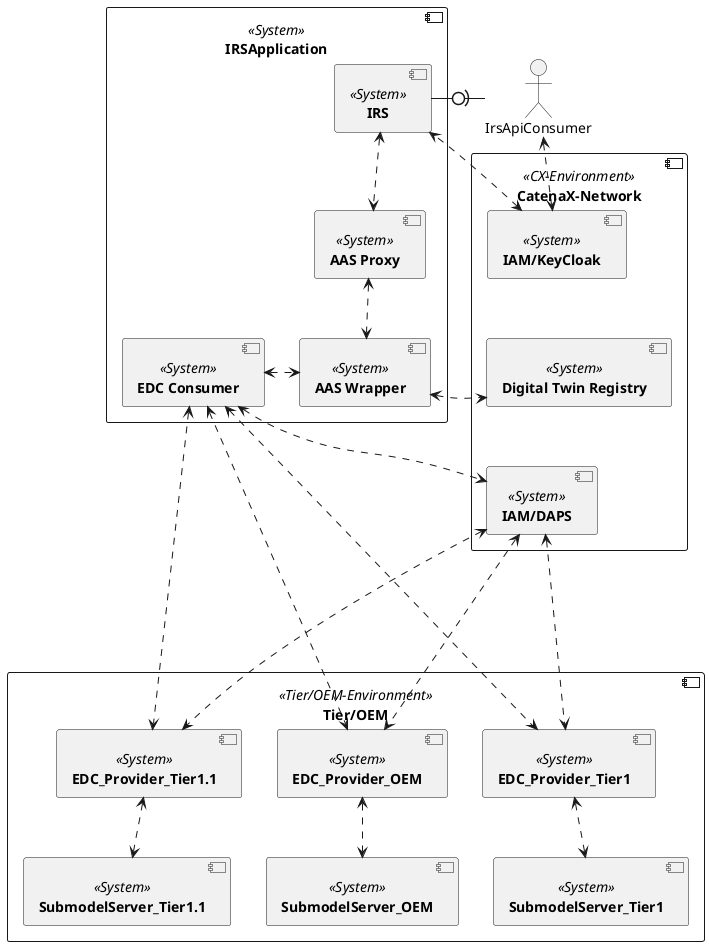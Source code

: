 The interfaces show how the components interact with each other and which interfaces the IRS is providing. 

Component Diagram

@startuml
skinparam monochrome true
skinparam shadowing false



component [**IRSApplication**] <<System>> {
	component [**IRS**] <<System>> as IRS
	component [**AAS Proxy**] <<System>> as AAS_P
	component [**AAS Wrapper**] <<System>> as AAS_W
	component [**EDC Consumer**] <<System>> as EDC

}

component [**CatenaX-Network**] <<CX-Environment>> {
    component [**IAM/KeyCloak**] <<System>> as IAM_IRS
    component [**Digital Twin Registry**] <<System>> as DT_REG
    component [**IAM/DAPS**] <<System>> as IAM_DAPS
    IAM_IRS --[hidden]> DT_REG
    DT_REG --[hidden]>  IAM_DAPS
}

component [**Tier/OEM**] <<Tier/OEM-Environment>> {

    component [**EDC_Provider_OEM**] <<System>> as EDCProviderOEM
    component [**EDC_Provider_Tier1**] <<System>> as EDCProviderTier1
    component [**EDC_Provider_Tier1.1**] <<System>> as EDCProviderTier11
    component [**SubmodelServer_OEM**] <<System>> as SubmodelServerOEM
    component [**SubmodelServer_Tier1**] <<System>> as SubmodelServerTier1
    component [**SubmodelServer_Tier1.1**] <<System>> as SubmodelServerTier11
}


actor IrsApiConsumer

IrsApiConsumer -left(0- IRS
IRS <..>AAS_P
IrsApiConsumer <.r.> IAM_IRS
AAS_P <.d.> AAS_W
IRS <.l.> IAM_IRS
AAS_W <.l.> EDC
AAS_W <.> DT_REG
EDC <..> IAM_DAPS
EDC <..> EDCProviderOEM
EDC <...> EDCProviderTier1
EDC <....> EDCProviderTier11
IAM_DAPS <..> EDCProviderOEM
IAM_DAPS <...> EDCProviderTier1
IAM_DAPS <....> EDCProviderTier11
EDCProviderOEM <..> SubmodelServerOEM
EDCProviderTier1 <..> SubmodelServerTier1
EDCProviderTier11 <..> SubmodelServerTier11

@enduml